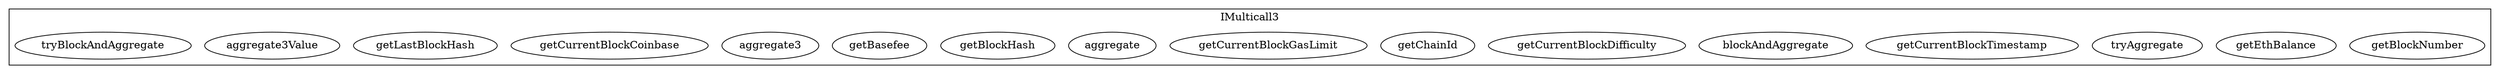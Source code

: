 strict digraph {
subgraph cluster_30309_IMulticall3 {
label = "IMulticall3"
"30309_getBlockNumber" [label="getBlockNumber"]
"30309_getEthBalance" [label="getEthBalance"]
"30309_tryAggregate" [label="tryAggregate"]
"30309_getCurrentBlockTimestamp" [label="getCurrentBlockTimestamp"]
"30309_blockAndAggregate" [label="blockAndAggregate"]
"30309_getCurrentBlockDifficulty" [label="getCurrentBlockDifficulty"]
"30309_getChainId" [label="getChainId"]
"30309_getCurrentBlockGasLimit" [label="getCurrentBlockGasLimit"]
"30309_aggregate" [label="aggregate"]
"30309_getBlockHash" [label="getBlockHash"]
"30309_getBasefee" [label="getBasefee"]
"30309_aggregate3" [label="aggregate3"]
"30309_getCurrentBlockCoinbase" [label="getCurrentBlockCoinbase"]
"30309_getLastBlockHash" [label="getLastBlockHash"]
"30309_aggregate3Value" [label="aggregate3Value"]
"30309_tryBlockAndAggregate" [label="tryBlockAndAggregate"]
}subgraph cluster_solidity {
label = "[Solidity]"
}
}